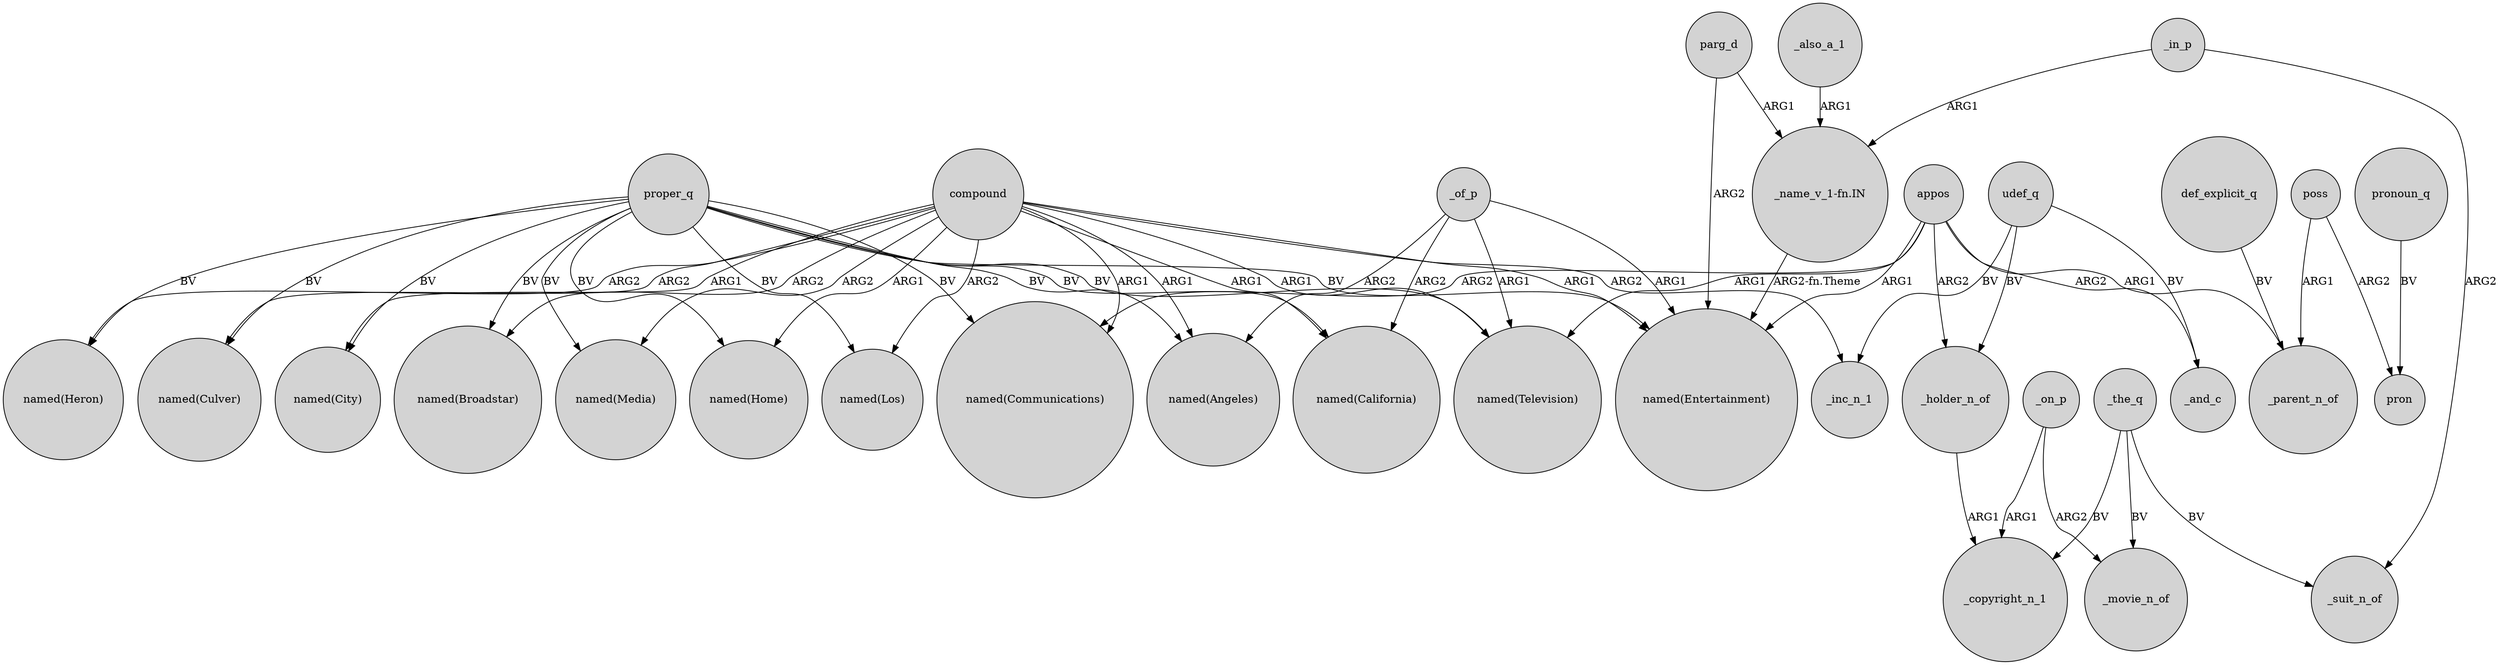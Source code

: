 digraph {
	node [shape=circle style=filled]
	_of_p -> "named(Television)" [label=ARG1]
	_in_p -> "_name_v_1-fn.IN" [label=ARG1]
	compound -> "named(Heron)" [label=ARG2]
	_of_p -> "named(California)" [label=ARG2]
	proper_q -> "named(Heron)" [label=BV]
	udef_q -> _inc_n_1 [label=BV]
	poss -> pron [label=ARG2]
	poss -> _parent_n_of [label=ARG1]
	appos -> "named(Television)" [label=ARG1]
	appos -> _parent_n_of [label=ARG1]
	def_explicit_q -> _parent_n_of [label=BV]
	_of_p -> "named(Angeles)" [label=ARG2]
	compound -> "named(Los)" [label=ARG2]
	_on_p -> _copyright_n_1 [label=ARG1]
	_on_p -> _movie_n_of [label=ARG2]
	appos -> _holder_n_of [label=ARG2]
	proper_q -> "named(Los)" [label=BV]
	proper_q -> "named(Home)" [label=BV]
	_the_q -> _suit_n_of [label=BV]
	proper_q -> "named(Communications)" [label=BV]
	proper_q -> "named(California)" [label=BV]
	_the_q -> _copyright_n_1 [label=BV]
	appos -> "named(Entertainment)" [label=ARG1]
	proper_q -> "named(Media)" [label=BV]
	compound -> "named(Angeles)" [label=ARG1]
	_in_p -> _suit_n_of [label=ARG2]
	compound -> "named(Communications)" [label=ARG1]
	_the_q -> _movie_n_of [label=BV]
	pronoun_q -> pron [label=BV]
	proper_q -> "named(Culver)" [label=BV]
	compound -> "named(California)" [label=ARG1]
	proper_q -> "named(Broadstar)" [label=BV]
	appos -> _and_c [label=ARG2]
	proper_q -> "named(Television)" [label=BV]
	proper_q -> "named(City)" [label=BV]
	compound -> "named(Culver)" [label=ARG2]
	udef_q -> _holder_n_of [label=BV]
	compound -> "named(Broadstar)" [label=ARG2]
	proper_q -> "named(Entertainment)" [label=BV]
	_of_p -> "named(Entertainment)" [label=ARG1]
	compound -> "named(City)" [label=ARG1]
	compound -> "named(Television)" [label=ARG1]
	compound -> "named(Media)" [label=ARG2]
	proper_q -> "named(Angeles)" [label=BV]
	compound -> "named(Entertainment)" [label=ARG1]
	_holder_n_of -> _copyright_n_1 [label=ARG1]
	udef_q -> _and_c [label=BV]
	parg_d -> "named(Entertainment)" [label=ARG2]
	appos -> "named(Communications)" [label=ARG2]
	compound -> _inc_n_1 [label=ARG2]
	parg_d -> "_name_v_1-fn.IN" [label=ARG1]
	"_name_v_1-fn.IN" -> "named(Entertainment)" [label="ARG2-fn.Theme"]
	compound -> "named(Home)" [label=ARG1]
	_also_a_1 -> "_name_v_1-fn.IN" [label=ARG1]
}
